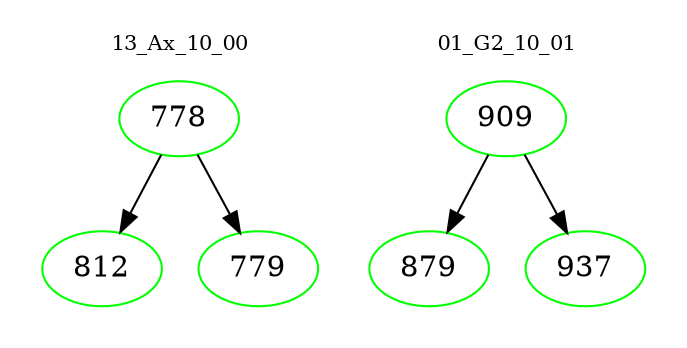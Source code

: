 digraph{
subgraph cluster_0 {
color = white
label = "13_Ax_10_00";
fontsize=10;
T0_778 [label="778", color="green"]
T0_778 -> T0_812 [color="black"]
T0_812 [label="812", color="green"]
T0_778 -> T0_779 [color="black"]
T0_779 [label="779", color="green"]
}
subgraph cluster_1 {
color = white
label = "01_G2_10_01";
fontsize=10;
T1_909 [label="909", color="green"]
T1_909 -> T1_879 [color="black"]
T1_879 [label="879", color="green"]
T1_909 -> T1_937 [color="black"]
T1_937 [label="937", color="green"]
}
}

